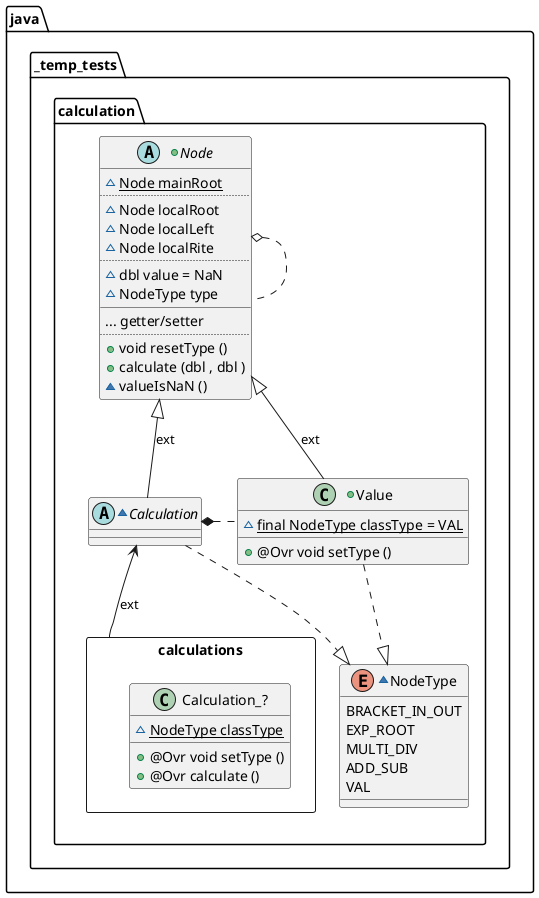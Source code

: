 @startuml

package java._temp_tests.calculation{

/'    +abstract Treebeard{
            ~ {field} {static} Node leftSlot
            ~ {field} {static} Node rootSlot
            ~ {field} {static} Node riteSlot
        ..
            ~ {field} {static} bool leftNull
            ~ {field} {static} bool rootNull
            ~ {field} {static} bool riteNull
        __
            ~ {method} {static} int identifySlot ()
    }'/

    +abstract Node{
            ~   {static} Node mainRoot
        ..
            ~   {field} Node localRoot
            ~   {field} Node localLeft
            ~   {field} Node localRite
        ..
            ~   {field} dbl value = NaN
            ~   {field} NodeType type
        __
                {method} ... getter/setter
'            +   {method} setValue ()
'            ~   {method} setValue (value)
        ..
            +   {method} void resetType ()
            +   {method} calculate (dbl , dbl )
            ~   {method} valueIsNaN ()
    }

    +class Value{
            ~   {static} final NodeType classType = VAL
            __
            +   {method} @Ovr void setType ()
    }

    ~abstract Calculation{
    }

    package calculations <<Rectangle>> {
        class Calculation_?{
                ~ {field} {static} NodeType classType
            __
                + {method} @Ovr void setType ()
                + {method} @Ovr calculate ()
        }
    }

    ~enum NodeType{
        BRACKET_IN_OUT
        EXP_ROOT
        MULTI_DIV
        ADD_SUB
        VAL
    }
}

    Node            o.     Node
    Node            <|-    Value           : ext
    Node            <|--    Calculation     : ext
    Calculation     <--     calculations    : ext
    Calculation     *.     Value
    Calculation     .|>    NodeType
    Value           ..|>    NodeType

@enduml